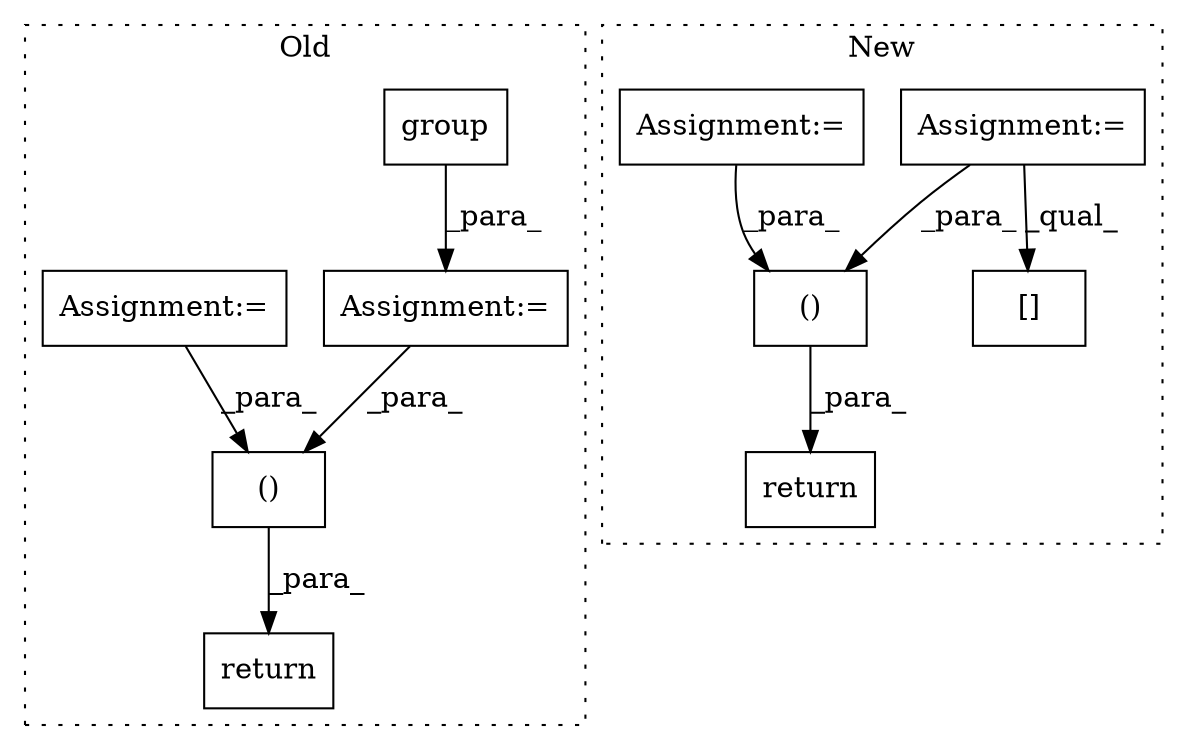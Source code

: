 digraph G {
subgraph cluster0 {
1 [label="group" a="32" s="9067,9074" l="6,1" shape="box"];
3 [label="return" a="41" s="9292" l="12" shape="box"];
4 [label="Assignment:=" a="7" s="9277" l="2" shape="box"];
5 [label="Assignment:=" a="7" s="9048" l="1" shape="box"];
6 [label="()" a="106" s="9304" l="47" shape="box"];
label = "Old";
style="dotted";
}
subgraph cluster1 {
2 [label="return" a="41" s="9586" l="12" shape="box"];
7 [label="()" a="106" s="9598" l="107" shape="box"];
8 [label="Assignment:=" a="7" s="9306" l="1" shape="box"];
9 [label="Assignment:=" a="7" s="9043" l="1" shape="box"];
10 [label="[]" a="2" s="9438,9453" l="14,1" shape="box"];
label = "New";
style="dotted";
}
1 -> 5 [label="_para_"];
4 -> 6 [label="_para_"];
5 -> 6 [label="_para_"];
6 -> 3 [label="_para_"];
7 -> 2 [label="_para_"];
8 -> 7 [label="_para_"];
8 -> 10 [label="_qual_"];
9 -> 7 [label="_para_"];
}